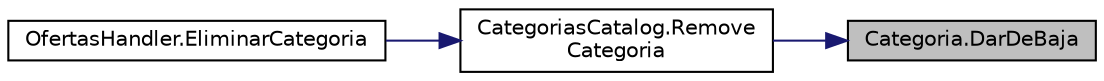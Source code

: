 digraph "Categoria.DarDeBaja"
{
 // INTERACTIVE_SVG=YES
 // LATEX_PDF_SIZE
  edge [fontname="Helvetica",fontsize="10",labelfontname="Helvetica",labelfontsize="10"];
  node [fontname="Helvetica",fontsize="10",shape=record];
  rankdir="RL";
  Node1 [label="Categoria.DarDeBaja",height=0.2,width=0.4,color="black", fillcolor="grey75", style="filled", fontcolor="black",tooltip="Método para dar de baja la categoría."];
  Node1 -> Node2 [dir="back",color="midnightblue",fontsize="10",style="solid",fontname="Helvetica"];
  Node2 [label="CategoriasCatalog.Remove\lCategoria",height=0.2,width=0.4,color="black", fillcolor="white", style="filled",URL="$classCategoriasCatalog.html#ad0b5c36522f6c81c69aceea4c07c9ac0",tooltip="Método para eliminar una categoría."];
  Node2 -> Node3 [dir="back",color="midnightblue",fontsize="10",style="solid",fontname="Helvetica"];
  Node3 [label="OfertasHandler.EliminarCategoria",height=0.2,width=0.4,color="black", fillcolor="white", style="filled",URL="$classOfertasHandler.html#a5e4a2a347fd4f2861d3d976bef9844c1",tooltip="Método para eliminar una categoría."];
}
